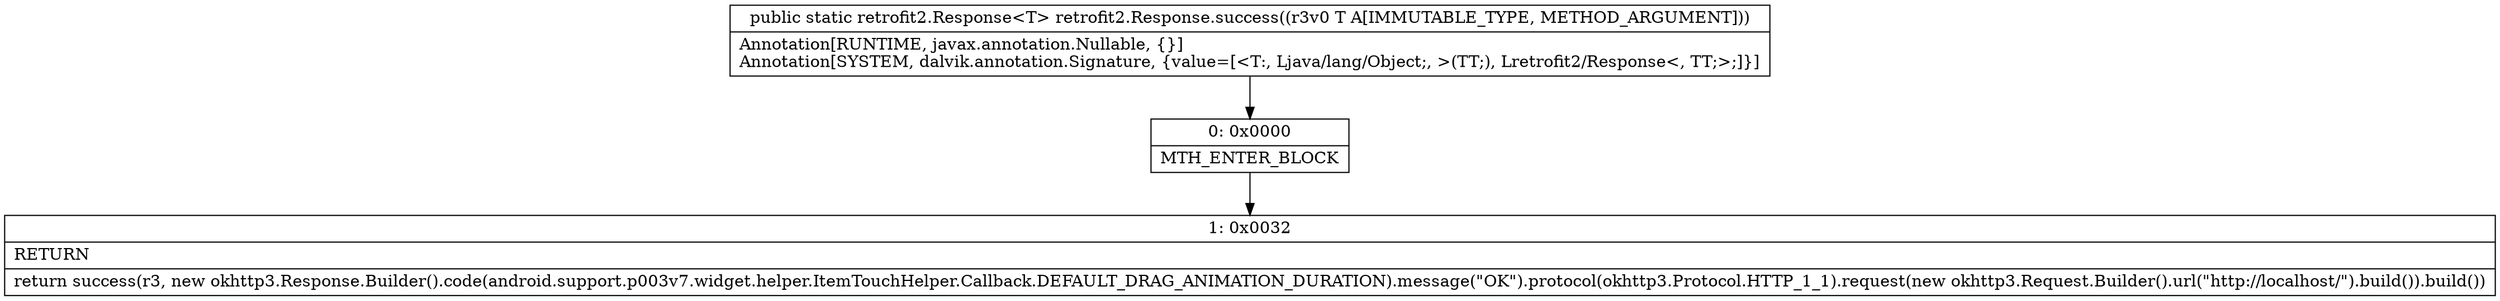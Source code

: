 digraph "CFG forretrofit2.Response.success(Ljava\/lang\/Object;)Lretrofit2\/Response;" {
Node_0 [shape=record,label="{0\:\ 0x0000|MTH_ENTER_BLOCK\l}"];
Node_1 [shape=record,label="{1\:\ 0x0032|RETURN\l|return success(r3, new okhttp3.Response.Builder().code(android.support.p003v7.widget.helper.ItemTouchHelper.Callback.DEFAULT_DRAG_ANIMATION_DURATION).message(\"OK\").protocol(okhttp3.Protocol.HTTP_1_1).request(new okhttp3.Request.Builder().url(\"http:\/\/localhost\/\").build()).build())\l}"];
MethodNode[shape=record,label="{public static retrofit2.Response\<T\> retrofit2.Response.success((r3v0 T A[IMMUTABLE_TYPE, METHOD_ARGUMENT]))  | Annotation[RUNTIME, javax.annotation.Nullable, \{\}]\lAnnotation[SYSTEM, dalvik.annotation.Signature, \{value=[\<T:, Ljava\/lang\/Object;, \>(TT;), Lretrofit2\/Response\<, TT;\>;]\}]\l}"];
MethodNode -> Node_0;
Node_0 -> Node_1;
}

